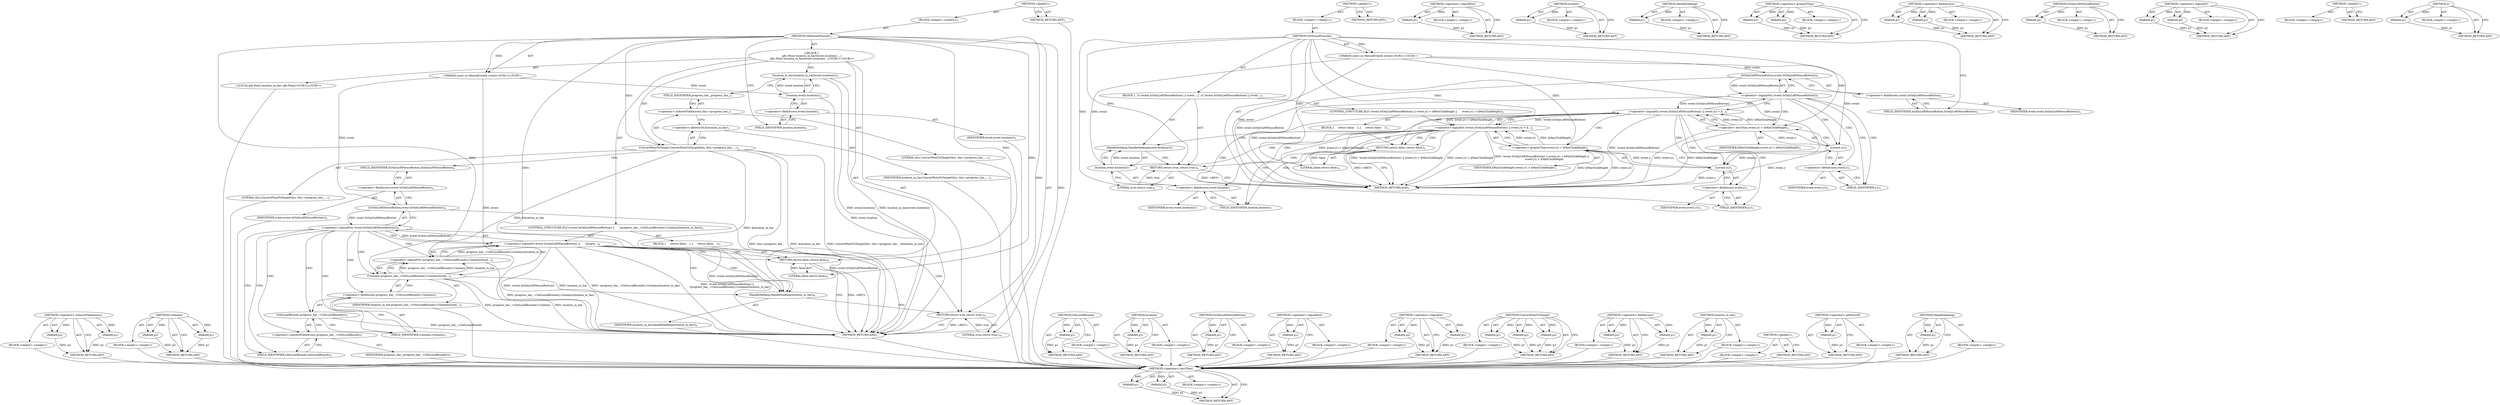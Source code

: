 digraph "y" {
vulnerable_87 [label=<(METHOD,&lt;operator&gt;.indirectFieldAccess)>];
vulnerable_88 [label=<(PARAM,p1)>];
vulnerable_89 [label=<(PARAM,p2)>];
vulnerable_90 [label=<(BLOCK,&lt;empty&gt;,&lt;empty&gt;)>];
vulnerable_91 [label=<(METHOD_RETURN,ANY)>];
vulnerable_109 [label=<(METHOD,Contains)>];
vulnerable_110 [label=<(PARAM,p1)>];
vulnerable_111 [label=<(PARAM,p2)>];
vulnerable_112 [label=<(BLOCK,&lt;empty&gt;,&lt;empty&gt;)>];
vulnerable_113 [label=<(METHOD_RETURN,ANY)>];
vulnerable_6 [label=<(METHOD,&lt;global&gt;)<SUB>1</SUB>>];
vulnerable_7 [label=<(BLOCK,&lt;empty&gt;,&lt;empty&gt;)<SUB>1</SUB>>];
vulnerable_8 [label=<(METHOD,OnMousePressed)<SUB>1</SUB>>];
vulnerable_9 [label="<(PARAM,const ui::MouseEvent&amp; event)<SUB>1</SUB>>"];
vulnerable_10 [label="<(BLOCK,{
  gfx::Point location_in_bar(event.location()...,{
  gfx::Point location_in_bar(event.location()...)<SUB>1</SUB>>"];
vulnerable_11 [label="<(LOCAL,gfx.Point location_in_bar: gfx.Point)<SUB>2</SUB>>"];
vulnerable_12 [label=<(location_in_bar,location_in_bar(event.location()))<SUB>2</SUB>>];
vulnerable_13 [label=<(location,event.location())<SUB>2</SUB>>];
vulnerable_14 [label=<(&lt;operator&gt;.fieldAccess,event.location)<SUB>2</SUB>>];
vulnerable_15 [label=<(IDENTIFIER,event,event.location())<SUB>2</SUB>>];
vulnerable_16 [label=<(FIELD_IDENTIFIER,location,location)<SUB>2</SUB>>];
vulnerable_17 [label=<(ConvertPointToTarget,ConvertPointToTarget(this, this-&gt;progress_bar_,...)<SUB>3</SUB>>];
vulnerable_18 [label=<(LITERAL,this,ConvertPointToTarget(this, this-&gt;progress_bar_,...)<SUB>3</SUB>>];
vulnerable_19 [label=<(&lt;operator&gt;.indirectFieldAccess,this-&gt;progress_bar_)<SUB>3</SUB>>];
vulnerable_20 [label=<(LITERAL,this,ConvertPointToTarget(this, this-&gt;progress_bar_,...)<SUB>3</SUB>>];
vulnerable_21 [label=<(FIELD_IDENTIFIER,progress_bar_,progress_bar_)<SUB>3</SUB>>];
vulnerable_22 [label=<(&lt;operator&gt;.addressOf,&amp;location_in_bar)<SUB>3</SUB>>];
vulnerable_23 [label=<(IDENTIFIER,location_in_bar,ConvertPointToTarget(this, this-&gt;progress_bar_,...)<SUB>3</SUB>>];
vulnerable_24 [label=<(CONTROL_STRUCTURE,IF,if (!event.IsOnlyLeftMouseButton() ||
      !progress_bar_-&gt;GetLocalBounds().Contains(location_in_bar)))<SUB>4</SUB>>];
vulnerable_25 [label=<(&lt;operator&gt;.logicalOr,!event.IsOnlyLeftMouseButton() ||
      !progre...)<SUB>4</SUB>>];
vulnerable_26 [label=<(&lt;operator&gt;.logicalNot,!event.IsOnlyLeftMouseButton())<SUB>4</SUB>>];
vulnerable_27 [label=<(IsOnlyLeftMouseButton,event.IsOnlyLeftMouseButton())<SUB>4</SUB>>];
vulnerable_28 [label=<(&lt;operator&gt;.fieldAccess,event.IsOnlyLeftMouseButton)<SUB>4</SUB>>];
vulnerable_29 [label=<(IDENTIFIER,event,event.IsOnlyLeftMouseButton())<SUB>4</SUB>>];
vulnerable_30 [label=<(FIELD_IDENTIFIER,IsOnlyLeftMouseButton,IsOnlyLeftMouseButton)<SUB>4</SUB>>];
vulnerable_31 [label=<(&lt;operator&gt;.logicalNot,!progress_bar_-&gt;GetLocalBounds().Contains(locat...)<SUB>5</SUB>>];
vulnerable_32 [label=<(Contains,progress_bar_-&gt;GetLocalBounds().Contains(locati...)<SUB>5</SUB>>];
vulnerable_33 [label=<(&lt;operator&gt;.fieldAccess,progress_bar_-&gt;GetLocalBounds().Contains)<SUB>5</SUB>>];
vulnerable_34 [label=<(GetLocalBounds,progress_bar_-&gt;GetLocalBounds())<SUB>5</SUB>>];
vulnerable_35 [label=<(&lt;operator&gt;.indirectFieldAccess,progress_bar_-&gt;GetLocalBounds)<SUB>5</SUB>>];
vulnerable_36 [label=<(IDENTIFIER,progress_bar_,progress_bar_-&gt;GetLocalBounds())<SUB>5</SUB>>];
vulnerable_37 [label=<(FIELD_IDENTIFIER,GetLocalBounds,GetLocalBounds)<SUB>5</SUB>>];
vulnerable_38 [label=<(FIELD_IDENTIFIER,Contains,Contains)<SUB>5</SUB>>];
vulnerable_39 [label=<(IDENTIFIER,location_in_bar,progress_bar_-&gt;GetLocalBounds().Contains(locati...)<SUB>5</SUB>>];
vulnerable_40 [label=<(BLOCK,{
     return false;
   },{
     return false;
   })<SUB>5</SUB>>];
vulnerable_41 [label=<(RETURN,return false;,return false;)<SUB>6</SUB>>];
vulnerable_42 [label=<(LITERAL,false,return false;)<SUB>6</SUB>>];
vulnerable_43 [label=<(HandleSeeking,HandleSeeking(location_in_bar))<SUB>9</SUB>>];
vulnerable_44 [label=<(IDENTIFIER,location_in_bar,HandleSeeking(location_in_bar))<SUB>9</SUB>>];
vulnerable_45 [label=<(RETURN,return true;,return true;)<SUB>10</SUB>>];
vulnerable_46 [label=<(LITERAL,true,return true;)<SUB>10</SUB>>];
vulnerable_47 [label=<(METHOD_RETURN,bool)<SUB>1</SUB>>];
vulnerable_49 [label=<(METHOD_RETURN,ANY)<SUB>1</SUB>>];
vulnerable_114 [label=<(METHOD,GetLocalBounds)>];
vulnerable_115 [label=<(PARAM,p1)>];
vulnerable_116 [label=<(BLOCK,&lt;empty&gt;,&lt;empty&gt;)>];
vulnerable_117 [label=<(METHOD_RETURN,ANY)>];
vulnerable_72 [label=<(METHOD,location)>];
vulnerable_73 [label=<(PARAM,p1)>];
vulnerable_74 [label=<(BLOCK,&lt;empty&gt;,&lt;empty&gt;)>];
vulnerable_75 [label=<(METHOD_RETURN,ANY)>];
vulnerable_105 [label=<(METHOD,IsOnlyLeftMouseButton)>];
vulnerable_106 [label=<(PARAM,p1)>];
vulnerable_107 [label=<(BLOCK,&lt;empty&gt;,&lt;empty&gt;)>];
vulnerable_108 [label=<(METHOD_RETURN,ANY)>];
vulnerable_101 [label=<(METHOD,&lt;operator&gt;.logicalNot)>];
vulnerable_102 [label=<(PARAM,p1)>];
vulnerable_103 [label=<(BLOCK,&lt;empty&gt;,&lt;empty&gt;)>];
vulnerable_104 [label=<(METHOD_RETURN,ANY)>];
vulnerable_96 [label=<(METHOD,&lt;operator&gt;.logicalOr)>];
vulnerable_97 [label=<(PARAM,p1)>];
vulnerable_98 [label=<(PARAM,p2)>];
vulnerable_99 [label=<(BLOCK,&lt;empty&gt;,&lt;empty&gt;)>];
vulnerable_100 [label=<(METHOD_RETURN,ANY)>];
vulnerable_81 [label=<(METHOD,ConvertPointToTarget)>];
vulnerable_82 [label=<(PARAM,p1)>];
vulnerable_83 [label=<(PARAM,p2)>];
vulnerable_84 [label=<(PARAM,p3)>];
vulnerable_85 [label=<(BLOCK,&lt;empty&gt;,&lt;empty&gt;)>];
vulnerable_86 [label=<(METHOD_RETURN,ANY)>];
vulnerable_76 [label=<(METHOD,&lt;operator&gt;.fieldAccess)>];
vulnerable_77 [label=<(PARAM,p1)>];
vulnerable_78 [label=<(PARAM,p2)>];
vulnerable_79 [label=<(BLOCK,&lt;empty&gt;,&lt;empty&gt;)>];
vulnerable_80 [label=<(METHOD_RETURN,ANY)>];
vulnerable_68 [label=<(METHOD,location_in_bar)>];
vulnerable_69 [label=<(PARAM,p1)>];
vulnerable_70 [label=<(BLOCK,&lt;empty&gt;,&lt;empty&gt;)>];
vulnerable_71 [label=<(METHOD_RETURN,ANY)>];
vulnerable_62 [label=<(METHOD,&lt;global&gt;)<SUB>1</SUB>>];
vulnerable_63 [label=<(BLOCK,&lt;empty&gt;,&lt;empty&gt;)>];
vulnerable_64 [label=<(METHOD_RETURN,ANY)>];
vulnerable_92 [label=<(METHOD,&lt;operator&gt;.addressOf)>];
vulnerable_93 [label=<(PARAM,p1)>];
vulnerable_94 [label=<(BLOCK,&lt;empty&gt;,&lt;empty&gt;)>];
vulnerable_95 [label=<(METHOD_RETURN,ANY)>];
vulnerable_118 [label=<(METHOD,HandleSeeking)>];
vulnerable_119 [label=<(PARAM,p1)>];
vulnerable_120 [label=<(BLOCK,&lt;empty&gt;,&lt;empty&gt;)>];
vulnerable_121 [label=<(METHOD_RETURN,ANY)>];
fixed_78 [label=<(METHOD,&lt;operator&gt;.lessThan)>];
fixed_79 [label=<(PARAM,p1)>];
fixed_80 [label=<(PARAM,p2)>];
fixed_81 [label=<(BLOCK,&lt;empty&gt;,&lt;empty&gt;)>];
fixed_82 [label=<(METHOD_RETURN,ANY)>];
fixed_6 [label=<(METHOD,&lt;global&gt;)<SUB>1</SUB>>];
fixed_7 [label=<(BLOCK,&lt;empty&gt;,&lt;empty&gt;)<SUB>1</SUB>>];
fixed_8 [label=<(METHOD,OnMousePressed)<SUB>1</SUB>>];
fixed_9 [label="<(PARAM,const ui::MouseEvent&amp; event)<SUB>1</SUB>>"];
fixed_10 [label=<(BLOCK,{
  if (!event.IsOnlyLeftMouseButton() || event...,{
  if (!event.IsOnlyLeftMouseButton() || event...)<SUB>1</SUB>>];
fixed_11 [label=<(CONTROL_STRUCTURE,IF,if (!event.IsOnlyLeftMouseButton() || event.y() &lt; kMinClickHeight ||
      event.y() &gt; kMaxClickHeight))<SUB>2</SUB>>];
fixed_12 [label=<(&lt;operator&gt;.logicalOr,!event.IsOnlyLeftMouseButton() || event.y() &lt; k...)<SUB>2</SUB>>];
fixed_13 [label=<(&lt;operator&gt;.logicalOr,!event.IsOnlyLeftMouseButton() || event.y() &lt; k...)<SUB>2</SUB>>];
fixed_14 [label=<(&lt;operator&gt;.logicalNot,!event.IsOnlyLeftMouseButton())<SUB>2</SUB>>];
fixed_15 [label=<(IsOnlyLeftMouseButton,event.IsOnlyLeftMouseButton())<SUB>2</SUB>>];
fixed_16 [label=<(&lt;operator&gt;.fieldAccess,event.IsOnlyLeftMouseButton)<SUB>2</SUB>>];
fixed_17 [label=<(IDENTIFIER,event,event.IsOnlyLeftMouseButton())<SUB>2</SUB>>];
fixed_18 [label=<(FIELD_IDENTIFIER,IsOnlyLeftMouseButton,IsOnlyLeftMouseButton)<SUB>2</SUB>>];
fixed_19 [label=<(&lt;operator&gt;.lessThan,event.y() &lt; kMinClickHeight)<SUB>2</SUB>>];
fixed_20 [label=<(y,event.y())<SUB>2</SUB>>];
fixed_21 [label=<(&lt;operator&gt;.fieldAccess,event.y)<SUB>2</SUB>>];
fixed_22 [label=<(IDENTIFIER,event,event.y())<SUB>2</SUB>>];
fixed_23 [label=<(FIELD_IDENTIFIER,y,y)<SUB>2</SUB>>];
fixed_24 [label=<(IDENTIFIER,kMinClickHeight,event.y() &lt; kMinClickHeight)<SUB>2</SUB>>];
fixed_25 [label=<(&lt;operator&gt;.greaterThan,event.y() &gt; kMaxClickHeight)<SUB>3</SUB>>];
fixed_26 [label=<(y,event.y())<SUB>3</SUB>>];
fixed_27 [label=<(&lt;operator&gt;.fieldAccess,event.y)<SUB>3</SUB>>];
fixed_28 [label=<(IDENTIFIER,event,event.y())<SUB>3</SUB>>];
fixed_29 [label=<(FIELD_IDENTIFIER,y,y)<SUB>3</SUB>>];
fixed_30 [label=<(IDENTIFIER,kMaxClickHeight,event.y() &gt; kMaxClickHeight)<SUB>3</SUB>>];
fixed_31 [label=<(BLOCK,{
     return false;
   },{
     return false;
   })<SUB>3</SUB>>];
fixed_32 [label=<(RETURN,return false;,return false;)<SUB>4</SUB>>];
fixed_33 [label=<(LITERAL,false,return false;)<SUB>4</SUB>>];
fixed_34 [label=<(HandleSeeking,HandleSeeking(event.location()))<SUB>7</SUB>>];
fixed_35 [label=<(location,event.location())<SUB>7</SUB>>];
fixed_36 [label=<(&lt;operator&gt;.fieldAccess,event.location)<SUB>7</SUB>>];
fixed_37 [label=<(IDENTIFIER,event,event.location())<SUB>7</SUB>>];
fixed_38 [label=<(FIELD_IDENTIFIER,location,location)<SUB>7</SUB>>];
fixed_39 [label=<(RETURN,return true;,return true;)<SUB>8</SUB>>];
fixed_40 [label=<(LITERAL,true,return true;)<SUB>8</SUB>>];
fixed_41 [label=<(METHOD_RETURN,bool)<SUB>1</SUB>>];
fixed_43 [label=<(METHOD_RETURN,ANY)<SUB>1</SUB>>];
fixed_65 [label=<(METHOD,&lt;operator&gt;.logicalNot)>];
fixed_66 [label=<(PARAM,p1)>];
fixed_67 [label=<(BLOCK,&lt;empty&gt;,&lt;empty&gt;)>];
fixed_68 [label=<(METHOD_RETURN,ANY)>];
fixed_96 [label=<(METHOD,location)>];
fixed_97 [label=<(PARAM,p1)>];
fixed_98 [label=<(BLOCK,&lt;empty&gt;,&lt;empty&gt;)>];
fixed_99 [label=<(METHOD_RETURN,ANY)>];
fixed_92 [label=<(METHOD,HandleSeeking)>];
fixed_93 [label=<(PARAM,p1)>];
fixed_94 [label=<(BLOCK,&lt;empty&gt;,&lt;empty&gt;)>];
fixed_95 [label=<(METHOD_RETURN,ANY)>];
fixed_87 [label=<(METHOD,&lt;operator&gt;.greaterThan)>];
fixed_88 [label=<(PARAM,p1)>];
fixed_89 [label=<(PARAM,p2)>];
fixed_90 [label=<(BLOCK,&lt;empty&gt;,&lt;empty&gt;)>];
fixed_91 [label=<(METHOD_RETURN,ANY)>];
fixed_73 [label=<(METHOD,&lt;operator&gt;.fieldAccess)>];
fixed_74 [label=<(PARAM,p1)>];
fixed_75 [label=<(PARAM,p2)>];
fixed_76 [label=<(BLOCK,&lt;empty&gt;,&lt;empty&gt;)>];
fixed_77 [label=<(METHOD_RETURN,ANY)>];
fixed_69 [label=<(METHOD,IsOnlyLeftMouseButton)>];
fixed_70 [label=<(PARAM,p1)>];
fixed_71 [label=<(BLOCK,&lt;empty&gt;,&lt;empty&gt;)>];
fixed_72 [label=<(METHOD_RETURN,ANY)>];
fixed_60 [label=<(METHOD,&lt;operator&gt;.logicalOr)>];
fixed_61 [label=<(PARAM,p1)>];
fixed_62 [label=<(PARAM,p2)>];
fixed_63 [label=<(BLOCK,&lt;empty&gt;,&lt;empty&gt;)>];
fixed_64 [label=<(METHOD_RETURN,ANY)>];
fixed_54 [label=<(METHOD,&lt;global&gt;)<SUB>1</SUB>>];
fixed_55 [label=<(BLOCK,&lt;empty&gt;,&lt;empty&gt;)>];
fixed_56 [label=<(METHOD_RETURN,ANY)>];
fixed_83 [label=<(METHOD,y)>];
fixed_84 [label=<(PARAM,p1)>];
fixed_85 [label=<(BLOCK,&lt;empty&gt;,&lt;empty&gt;)>];
fixed_86 [label=<(METHOD_RETURN,ANY)>];
vulnerable_87 -> vulnerable_88  [key=0, label="AST: "];
vulnerable_87 -> vulnerable_88  [key=1, label="DDG: "];
vulnerable_87 -> vulnerable_90  [key=0, label="AST: "];
vulnerable_87 -> vulnerable_89  [key=0, label="AST: "];
vulnerable_87 -> vulnerable_89  [key=1, label="DDG: "];
vulnerable_87 -> vulnerable_91  [key=0, label="AST: "];
vulnerable_87 -> vulnerable_91  [key=1, label="CFG: "];
vulnerable_88 -> vulnerable_91  [key=0, label="DDG: p1"];
vulnerable_89 -> vulnerable_91  [key=0, label="DDG: p2"];
vulnerable_90 -> fixed_78  [key=0];
vulnerable_91 -> fixed_78  [key=0];
vulnerable_109 -> vulnerable_110  [key=0, label="AST: "];
vulnerable_109 -> vulnerable_110  [key=1, label="DDG: "];
vulnerable_109 -> vulnerable_112  [key=0, label="AST: "];
vulnerable_109 -> vulnerable_111  [key=0, label="AST: "];
vulnerable_109 -> vulnerable_111  [key=1, label="DDG: "];
vulnerable_109 -> vulnerable_113  [key=0, label="AST: "];
vulnerable_109 -> vulnerable_113  [key=1, label="CFG: "];
vulnerable_110 -> vulnerable_113  [key=0, label="DDG: p1"];
vulnerable_111 -> vulnerable_113  [key=0, label="DDG: p2"];
vulnerable_112 -> fixed_78  [key=0];
vulnerable_113 -> fixed_78  [key=0];
vulnerable_6 -> vulnerable_7  [key=0, label="AST: "];
vulnerable_6 -> vulnerable_49  [key=0, label="AST: "];
vulnerable_6 -> vulnerable_49  [key=1, label="CFG: "];
vulnerable_7 -> vulnerable_8  [key=0, label="AST: "];
vulnerable_8 -> vulnerable_9  [key=0, label="AST: "];
vulnerable_8 -> vulnerable_9  [key=1, label="DDG: "];
vulnerable_8 -> vulnerable_10  [key=0, label="AST: "];
vulnerable_8 -> vulnerable_47  [key=0, label="AST: "];
vulnerable_8 -> vulnerable_16  [key=0, label="CFG: "];
vulnerable_8 -> vulnerable_45  [key=0, label="DDG: "];
vulnerable_8 -> vulnerable_17  [key=0, label="DDG: "];
vulnerable_8 -> vulnerable_43  [key=0, label="DDG: "];
vulnerable_8 -> vulnerable_46  [key=0, label="DDG: "];
vulnerable_8 -> vulnerable_41  [key=0, label="DDG: "];
vulnerable_8 -> vulnerable_42  [key=0, label="DDG: "];
vulnerable_8 -> vulnerable_32  [key=0, label="DDG: "];
vulnerable_9 -> vulnerable_47  [key=0, label="DDG: event"];
vulnerable_9 -> vulnerable_13  [key=0, label="DDG: event"];
vulnerable_9 -> vulnerable_27  [key=0, label="DDG: event"];
vulnerable_10 -> vulnerable_11  [key=0, label="AST: "];
vulnerable_10 -> vulnerable_12  [key=0, label="AST: "];
vulnerable_10 -> vulnerable_17  [key=0, label="AST: "];
vulnerable_10 -> vulnerable_24  [key=0, label="AST: "];
vulnerable_10 -> vulnerable_43  [key=0, label="AST: "];
vulnerable_10 -> vulnerable_45  [key=0, label="AST: "];
vulnerable_11 -> fixed_78  [key=0];
vulnerable_12 -> vulnerable_13  [key=0, label="AST: "];
vulnerable_12 -> vulnerable_21  [key=0, label="CFG: "];
vulnerable_12 -> vulnerable_47  [key=0, label="DDG: event.location()"];
vulnerable_12 -> vulnerable_47  [key=1, label="DDG: location_in_bar(event.location())"];
vulnerable_13 -> vulnerable_14  [key=0, label="AST: "];
vulnerable_13 -> vulnerable_12  [key=0, label="CFG: "];
vulnerable_13 -> vulnerable_12  [key=1, label="DDG: event.location"];
vulnerable_13 -> vulnerable_47  [key=0, label="DDG: event.location"];
vulnerable_14 -> vulnerable_15  [key=0, label="AST: "];
vulnerable_14 -> vulnerable_16  [key=0, label="AST: "];
vulnerable_14 -> vulnerable_13  [key=0, label="CFG: "];
vulnerable_15 -> fixed_78  [key=0];
vulnerable_16 -> vulnerable_14  [key=0, label="CFG: "];
vulnerable_17 -> vulnerable_18  [key=0, label="AST: "];
vulnerable_17 -> vulnerable_19  [key=0, label="AST: "];
vulnerable_17 -> vulnerable_22  [key=0, label="AST: "];
vulnerable_17 -> vulnerable_30  [key=0, label="CFG: "];
vulnerable_17 -> vulnerable_47  [key=0, label="DDG: this-&gt;progress_bar_"];
vulnerable_17 -> vulnerable_47  [key=1, label="DDG: &amp;location_in_bar"];
vulnerable_17 -> vulnerable_47  [key=2, label="DDG: ConvertPointToTarget(this, this-&gt;progress_bar_, &amp;location_in_bar)"];
vulnerable_17 -> vulnerable_43  [key=0, label="DDG: &amp;location_in_bar"];
vulnerable_17 -> vulnerable_32  [key=0, label="DDG: &amp;location_in_bar"];
vulnerable_18 -> fixed_78  [key=0];
vulnerable_19 -> vulnerable_20  [key=0, label="AST: "];
vulnerable_19 -> vulnerable_21  [key=0, label="AST: "];
vulnerable_19 -> vulnerable_22  [key=0, label="CFG: "];
vulnerable_20 -> fixed_78  [key=0];
vulnerable_21 -> vulnerable_19  [key=0, label="CFG: "];
vulnerable_22 -> vulnerable_23  [key=0, label="AST: "];
vulnerable_22 -> vulnerable_17  [key=0, label="CFG: "];
vulnerable_23 -> fixed_78  [key=0];
vulnerable_24 -> vulnerable_25  [key=0, label="AST: "];
vulnerable_24 -> vulnerable_40  [key=0, label="AST: "];
vulnerable_25 -> vulnerable_26  [key=0, label="AST: "];
vulnerable_25 -> vulnerable_31  [key=0, label="AST: "];
vulnerable_25 -> vulnerable_41  [key=0, label="CFG: "];
vulnerable_25 -> vulnerable_41  [key=1, label="CDG: "];
vulnerable_25 -> vulnerable_43  [key=0, label="CFG: "];
vulnerable_25 -> vulnerable_43  [key=1, label="CDG: "];
vulnerable_25 -> vulnerable_47  [key=0, label="DDG: !event.IsOnlyLeftMouseButton()"];
vulnerable_25 -> vulnerable_47  [key=1, label="DDG: !progress_bar_-&gt;GetLocalBounds().Contains(location_in_bar)"];
vulnerable_25 -> vulnerable_47  [key=2, label="DDG: !event.IsOnlyLeftMouseButton() ||
      !progress_bar_-&gt;GetLocalBounds().Contains(location_in_bar)"];
vulnerable_25 -> vulnerable_45  [key=0, label="CDG: "];
vulnerable_26 -> vulnerable_27  [key=0, label="AST: "];
vulnerable_26 -> vulnerable_25  [key=0, label="CFG: "];
vulnerable_26 -> vulnerable_25  [key=1, label="DDG: event.IsOnlyLeftMouseButton()"];
vulnerable_26 -> vulnerable_37  [key=0, label="CFG: "];
vulnerable_26 -> vulnerable_37  [key=1, label="CDG: "];
vulnerable_26 -> vulnerable_47  [key=0, label="DDG: event.IsOnlyLeftMouseButton()"];
vulnerable_26 -> vulnerable_34  [key=0, label="CDG: "];
vulnerable_26 -> vulnerable_32  [key=0, label="CDG: "];
vulnerable_26 -> vulnerable_33  [key=0, label="CDG: "];
vulnerable_26 -> vulnerable_35  [key=0, label="CDG: "];
vulnerable_26 -> vulnerable_38  [key=0, label="CDG: "];
vulnerable_26 -> vulnerable_31  [key=0, label="CDG: "];
vulnerable_27 -> vulnerable_28  [key=0, label="AST: "];
vulnerable_27 -> vulnerable_26  [key=0, label="CFG: "];
vulnerable_27 -> vulnerable_26  [key=1, label="DDG: event.IsOnlyLeftMouseButton"];
vulnerable_27 -> vulnerable_47  [key=0, label="DDG: event.IsOnlyLeftMouseButton"];
vulnerable_28 -> vulnerable_29  [key=0, label="AST: "];
vulnerable_28 -> vulnerable_30  [key=0, label="AST: "];
vulnerable_28 -> vulnerable_27  [key=0, label="CFG: "];
vulnerable_29 -> fixed_78  [key=0];
vulnerable_30 -> vulnerable_28  [key=0, label="CFG: "];
vulnerable_31 -> vulnerable_32  [key=0, label="AST: "];
vulnerable_31 -> vulnerable_25  [key=0, label="CFG: "];
vulnerable_31 -> vulnerable_25  [key=1, label="DDG: progress_bar_-&gt;GetLocalBounds().Contains(location_in_bar)"];
vulnerable_31 -> vulnerable_47  [key=0, label="DDG: progress_bar_-&gt;GetLocalBounds().Contains(location_in_bar)"];
vulnerable_32 -> vulnerable_33  [key=0, label="AST: "];
vulnerable_32 -> vulnerable_39  [key=0, label="AST: "];
vulnerable_32 -> vulnerable_31  [key=0, label="CFG: "];
vulnerable_32 -> vulnerable_31  [key=1, label="DDG: progress_bar_-&gt;GetLocalBounds().Contains"];
vulnerable_32 -> vulnerable_31  [key=2, label="DDG: location_in_bar"];
vulnerable_32 -> vulnerable_47  [key=0, label="DDG: progress_bar_-&gt;GetLocalBounds().Contains"];
vulnerable_32 -> vulnerable_47  [key=1, label="DDG: location_in_bar"];
vulnerable_32 -> vulnerable_43  [key=0, label="DDG: location_in_bar"];
vulnerable_33 -> vulnerable_34  [key=0, label="AST: "];
vulnerable_33 -> vulnerable_38  [key=0, label="AST: "];
vulnerable_33 -> vulnerable_32  [key=0, label="CFG: "];
vulnerable_34 -> vulnerable_35  [key=0, label="AST: "];
vulnerable_34 -> vulnerable_38  [key=0, label="CFG: "];
vulnerable_34 -> vulnerable_47  [key=0, label="DDG: progress_bar_-&gt;GetLocalBounds"];
vulnerable_35 -> vulnerable_36  [key=0, label="AST: "];
vulnerable_35 -> vulnerable_37  [key=0, label="AST: "];
vulnerable_35 -> vulnerable_34  [key=0, label="CFG: "];
vulnerable_36 -> fixed_78  [key=0];
vulnerable_37 -> vulnerable_35  [key=0, label="CFG: "];
vulnerable_38 -> vulnerable_33  [key=0, label="CFG: "];
vulnerable_39 -> fixed_78  [key=0];
vulnerable_40 -> vulnerable_41  [key=0, label="AST: "];
vulnerable_41 -> vulnerable_42  [key=0, label="AST: "];
vulnerable_41 -> vulnerable_47  [key=0, label="CFG: "];
vulnerable_41 -> vulnerable_47  [key=1, label="DDG: &lt;RET&gt;"];
vulnerable_42 -> vulnerable_41  [key=0, label="DDG: false"];
vulnerable_43 -> vulnerable_44  [key=0, label="AST: "];
vulnerable_43 -> vulnerable_45  [key=0, label="CFG: "];
vulnerable_44 -> fixed_78  [key=0];
vulnerable_45 -> vulnerable_46  [key=0, label="AST: "];
vulnerable_45 -> vulnerable_47  [key=0, label="CFG: "];
vulnerable_45 -> vulnerable_47  [key=1, label="DDG: &lt;RET&gt;"];
vulnerable_46 -> vulnerable_45  [key=0, label="DDG: true"];
vulnerable_47 -> fixed_78  [key=0];
vulnerable_49 -> fixed_78  [key=0];
vulnerable_114 -> vulnerable_115  [key=0, label="AST: "];
vulnerable_114 -> vulnerable_115  [key=1, label="DDG: "];
vulnerable_114 -> vulnerable_116  [key=0, label="AST: "];
vulnerable_114 -> vulnerable_117  [key=0, label="AST: "];
vulnerable_114 -> vulnerable_117  [key=1, label="CFG: "];
vulnerable_115 -> vulnerable_117  [key=0, label="DDG: p1"];
vulnerable_116 -> fixed_78  [key=0];
vulnerable_117 -> fixed_78  [key=0];
vulnerable_72 -> vulnerable_73  [key=0, label="AST: "];
vulnerable_72 -> vulnerable_73  [key=1, label="DDG: "];
vulnerable_72 -> vulnerable_74  [key=0, label="AST: "];
vulnerable_72 -> vulnerable_75  [key=0, label="AST: "];
vulnerable_72 -> vulnerable_75  [key=1, label="CFG: "];
vulnerable_73 -> vulnerable_75  [key=0, label="DDG: p1"];
vulnerable_74 -> fixed_78  [key=0];
vulnerable_75 -> fixed_78  [key=0];
vulnerable_105 -> vulnerable_106  [key=0, label="AST: "];
vulnerable_105 -> vulnerable_106  [key=1, label="DDG: "];
vulnerable_105 -> vulnerable_107  [key=0, label="AST: "];
vulnerable_105 -> vulnerable_108  [key=0, label="AST: "];
vulnerable_105 -> vulnerable_108  [key=1, label="CFG: "];
vulnerable_106 -> vulnerable_108  [key=0, label="DDG: p1"];
vulnerable_107 -> fixed_78  [key=0];
vulnerable_108 -> fixed_78  [key=0];
vulnerable_101 -> vulnerable_102  [key=0, label="AST: "];
vulnerable_101 -> vulnerable_102  [key=1, label="DDG: "];
vulnerable_101 -> vulnerable_103  [key=0, label="AST: "];
vulnerable_101 -> vulnerable_104  [key=0, label="AST: "];
vulnerable_101 -> vulnerable_104  [key=1, label="CFG: "];
vulnerable_102 -> vulnerable_104  [key=0, label="DDG: p1"];
vulnerable_103 -> fixed_78  [key=0];
vulnerable_104 -> fixed_78  [key=0];
vulnerable_96 -> vulnerable_97  [key=0, label="AST: "];
vulnerable_96 -> vulnerable_97  [key=1, label="DDG: "];
vulnerable_96 -> vulnerable_99  [key=0, label="AST: "];
vulnerable_96 -> vulnerable_98  [key=0, label="AST: "];
vulnerable_96 -> vulnerable_98  [key=1, label="DDG: "];
vulnerable_96 -> vulnerable_100  [key=0, label="AST: "];
vulnerable_96 -> vulnerable_100  [key=1, label="CFG: "];
vulnerable_97 -> vulnerable_100  [key=0, label="DDG: p1"];
vulnerable_98 -> vulnerable_100  [key=0, label="DDG: p2"];
vulnerable_99 -> fixed_78  [key=0];
vulnerable_100 -> fixed_78  [key=0];
vulnerable_81 -> vulnerable_82  [key=0, label="AST: "];
vulnerable_81 -> vulnerable_82  [key=1, label="DDG: "];
vulnerable_81 -> vulnerable_85  [key=0, label="AST: "];
vulnerable_81 -> vulnerable_83  [key=0, label="AST: "];
vulnerable_81 -> vulnerable_83  [key=1, label="DDG: "];
vulnerable_81 -> vulnerable_86  [key=0, label="AST: "];
vulnerable_81 -> vulnerable_86  [key=1, label="CFG: "];
vulnerable_81 -> vulnerable_84  [key=0, label="AST: "];
vulnerable_81 -> vulnerable_84  [key=1, label="DDG: "];
vulnerable_82 -> vulnerable_86  [key=0, label="DDG: p1"];
vulnerable_83 -> vulnerable_86  [key=0, label="DDG: p2"];
vulnerable_84 -> vulnerable_86  [key=0, label="DDG: p3"];
vulnerable_85 -> fixed_78  [key=0];
vulnerable_86 -> fixed_78  [key=0];
vulnerable_76 -> vulnerable_77  [key=0, label="AST: "];
vulnerable_76 -> vulnerable_77  [key=1, label="DDG: "];
vulnerable_76 -> vulnerable_79  [key=0, label="AST: "];
vulnerable_76 -> vulnerable_78  [key=0, label="AST: "];
vulnerable_76 -> vulnerable_78  [key=1, label="DDG: "];
vulnerable_76 -> vulnerable_80  [key=0, label="AST: "];
vulnerable_76 -> vulnerable_80  [key=1, label="CFG: "];
vulnerable_77 -> vulnerable_80  [key=0, label="DDG: p1"];
vulnerable_78 -> vulnerable_80  [key=0, label="DDG: p2"];
vulnerable_79 -> fixed_78  [key=0];
vulnerable_80 -> fixed_78  [key=0];
vulnerable_68 -> vulnerable_69  [key=0, label="AST: "];
vulnerable_68 -> vulnerable_69  [key=1, label="DDG: "];
vulnerable_68 -> vulnerable_70  [key=0, label="AST: "];
vulnerable_68 -> vulnerable_71  [key=0, label="AST: "];
vulnerable_68 -> vulnerable_71  [key=1, label="CFG: "];
vulnerable_69 -> vulnerable_71  [key=0, label="DDG: p1"];
vulnerable_70 -> fixed_78  [key=0];
vulnerable_71 -> fixed_78  [key=0];
vulnerable_62 -> vulnerable_63  [key=0, label="AST: "];
vulnerable_62 -> vulnerable_64  [key=0, label="AST: "];
vulnerable_62 -> vulnerable_64  [key=1, label="CFG: "];
vulnerable_63 -> fixed_78  [key=0];
vulnerable_64 -> fixed_78  [key=0];
vulnerable_92 -> vulnerable_93  [key=0, label="AST: "];
vulnerable_92 -> vulnerable_93  [key=1, label="DDG: "];
vulnerable_92 -> vulnerable_94  [key=0, label="AST: "];
vulnerable_92 -> vulnerable_95  [key=0, label="AST: "];
vulnerable_92 -> vulnerable_95  [key=1, label="CFG: "];
vulnerable_93 -> vulnerable_95  [key=0, label="DDG: p1"];
vulnerable_94 -> fixed_78  [key=0];
vulnerable_95 -> fixed_78  [key=0];
vulnerable_118 -> vulnerable_119  [key=0, label="AST: "];
vulnerable_118 -> vulnerable_119  [key=1, label="DDG: "];
vulnerable_118 -> vulnerable_120  [key=0, label="AST: "];
vulnerable_118 -> vulnerable_121  [key=0, label="AST: "];
vulnerable_118 -> vulnerable_121  [key=1, label="CFG: "];
vulnerable_119 -> vulnerable_121  [key=0, label="DDG: p1"];
vulnerable_120 -> fixed_78  [key=0];
vulnerable_121 -> fixed_78  [key=0];
fixed_78 -> fixed_79  [key=0, label="AST: "];
fixed_78 -> fixed_79  [key=1, label="DDG: "];
fixed_78 -> fixed_81  [key=0, label="AST: "];
fixed_78 -> fixed_80  [key=0, label="AST: "];
fixed_78 -> fixed_80  [key=1, label="DDG: "];
fixed_78 -> fixed_82  [key=0, label="AST: "];
fixed_78 -> fixed_82  [key=1, label="CFG: "];
fixed_79 -> fixed_82  [key=0, label="DDG: p1"];
fixed_80 -> fixed_82  [key=0, label="DDG: p2"];
fixed_6 -> fixed_7  [key=0, label="AST: "];
fixed_6 -> fixed_43  [key=0, label="AST: "];
fixed_6 -> fixed_43  [key=1, label="CFG: "];
fixed_7 -> fixed_8  [key=0, label="AST: "];
fixed_8 -> fixed_9  [key=0, label="AST: "];
fixed_8 -> fixed_9  [key=1, label="DDG: "];
fixed_8 -> fixed_10  [key=0, label="AST: "];
fixed_8 -> fixed_41  [key=0, label="AST: "];
fixed_8 -> fixed_18  [key=0, label="CFG: "];
fixed_8 -> fixed_39  [key=0, label="DDG: "];
fixed_8 -> fixed_40  [key=0, label="DDG: "];
fixed_8 -> fixed_32  [key=0, label="DDG: "];
fixed_8 -> fixed_25  [key=0, label="DDG: "];
fixed_8 -> fixed_33  [key=0, label="DDG: "];
fixed_8 -> fixed_19  [key=0, label="DDG: "];
fixed_9 -> fixed_41  [key=0, label="DDG: event"];
fixed_9 -> fixed_35  [key=0, label="DDG: event"];
fixed_9 -> fixed_26  [key=0, label="DDG: event"];
fixed_9 -> fixed_15  [key=0, label="DDG: event"];
fixed_9 -> fixed_20  [key=0, label="DDG: event"];
fixed_10 -> fixed_11  [key=0, label="AST: "];
fixed_10 -> fixed_34  [key=0, label="AST: "];
fixed_10 -> fixed_39  [key=0, label="AST: "];
fixed_11 -> fixed_12  [key=0, label="AST: "];
fixed_11 -> fixed_31  [key=0, label="AST: "];
fixed_12 -> fixed_13  [key=0, label="AST: "];
fixed_12 -> fixed_25  [key=0, label="AST: "];
fixed_12 -> fixed_32  [key=0, label="CFG: "];
fixed_12 -> fixed_32  [key=1, label="CDG: "];
fixed_12 -> fixed_38  [key=0, label="CFG: "];
fixed_12 -> fixed_38  [key=1, label="CDG: "];
fixed_12 -> fixed_41  [key=0, label="DDG: !event.IsOnlyLeftMouseButton() || event.y() &lt; kMinClickHeight"];
fixed_12 -> fixed_41  [key=1, label="DDG: event.y() &gt; kMaxClickHeight"];
fixed_12 -> fixed_41  [key=2, label="DDG: !event.IsOnlyLeftMouseButton() || event.y() &lt; kMinClickHeight ||
      event.y() &gt; kMaxClickHeight"];
fixed_12 -> fixed_34  [key=0, label="CDG: "];
fixed_12 -> fixed_36  [key=0, label="CDG: "];
fixed_12 -> fixed_35  [key=0, label="CDG: "];
fixed_12 -> fixed_39  [key=0, label="CDG: "];
fixed_13 -> fixed_14  [key=0, label="AST: "];
fixed_13 -> fixed_19  [key=0, label="AST: "];
fixed_13 -> fixed_12  [key=0, label="CFG: "];
fixed_13 -> fixed_12  [key=1, label="DDG: !event.IsOnlyLeftMouseButton()"];
fixed_13 -> fixed_12  [key=2, label="DDG: event.y() &lt; kMinClickHeight"];
fixed_13 -> fixed_29  [key=0, label="CFG: "];
fixed_13 -> fixed_29  [key=1, label="CDG: "];
fixed_13 -> fixed_41  [key=0, label="DDG: !event.IsOnlyLeftMouseButton()"];
fixed_13 -> fixed_41  [key=1, label="DDG: event.y() &lt; kMinClickHeight"];
fixed_13 -> fixed_26  [key=0, label="CDG: "];
fixed_13 -> fixed_25  [key=0, label="CDG: "];
fixed_13 -> fixed_27  [key=0, label="CDG: "];
fixed_14 -> fixed_15  [key=0, label="AST: "];
fixed_14 -> fixed_13  [key=0, label="CFG: "];
fixed_14 -> fixed_13  [key=1, label="DDG: event.IsOnlyLeftMouseButton()"];
fixed_14 -> fixed_23  [key=0, label="CFG: "];
fixed_14 -> fixed_23  [key=1, label="CDG: "];
fixed_14 -> fixed_41  [key=0, label="DDG: event.IsOnlyLeftMouseButton()"];
fixed_14 -> fixed_21  [key=0, label="CDG: "];
fixed_14 -> fixed_19  [key=0, label="CDG: "];
fixed_14 -> fixed_20  [key=0, label="CDG: "];
fixed_15 -> fixed_16  [key=0, label="AST: "];
fixed_15 -> fixed_14  [key=0, label="CFG: "];
fixed_15 -> fixed_14  [key=1, label="DDG: event.IsOnlyLeftMouseButton"];
fixed_15 -> fixed_41  [key=0, label="DDG: event.IsOnlyLeftMouseButton"];
fixed_16 -> fixed_17  [key=0, label="AST: "];
fixed_16 -> fixed_18  [key=0, label="AST: "];
fixed_16 -> fixed_15  [key=0, label="CFG: "];
fixed_18 -> fixed_16  [key=0, label="CFG: "];
fixed_19 -> fixed_20  [key=0, label="AST: "];
fixed_19 -> fixed_24  [key=0, label="AST: "];
fixed_19 -> fixed_13  [key=0, label="CFG: "];
fixed_19 -> fixed_13  [key=1, label="DDG: event.y()"];
fixed_19 -> fixed_13  [key=2, label="DDG: kMinClickHeight"];
fixed_19 -> fixed_41  [key=0, label="DDG: event.y()"];
fixed_19 -> fixed_41  [key=1, label="DDG: kMinClickHeight"];
fixed_20 -> fixed_21  [key=0, label="AST: "];
fixed_20 -> fixed_19  [key=0, label="CFG: "];
fixed_20 -> fixed_19  [key=1, label="DDG: event.y"];
fixed_20 -> fixed_41  [key=0, label="DDG: event.y"];
fixed_20 -> fixed_26  [key=0, label="DDG: event.y"];
fixed_21 -> fixed_22  [key=0, label="AST: "];
fixed_21 -> fixed_23  [key=0, label="AST: "];
fixed_21 -> fixed_20  [key=0, label="CFG: "];
fixed_23 -> fixed_21  [key=0, label="CFG: "];
fixed_25 -> fixed_26  [key=0, label="AST: "];
fixed_25 -> fixed_30  [key=0, label="AST: "];
fixed_25 -> fixed_12  [key=0, label="CFG: "];
fixed_25 -> fixed_12  [key=1, label="DDG: event.y()"];
fixed_25 -> fixed_12  [key=2, label="DDG: kMaxClickHeight"];
fixed_25 -> fixed_41  [key=0, label="DDG: event.y()"];
fixed_25 -> fixed_41  [key=1, label="DDG: kMaxClickHeight"];
fixed_26 -> fixed_27  [key=0, label="AST: "];
fixed_26 -> fixed_25  [key=0, label="CFG: "];
fixed_26 -> fixed_25  [key=1, label="DDG: event.y"];
fixed_26 -> fixed_41  [key=0, label="DDG: event.y"];
fixed_27 -> fixed_28  [key=0, label="AST: "];
fixed_27 -> fixed_29  [key=0, label="AST: "];
fixed_27 -> fixed_26  [key=0, label="CFG: "];
fixed_29 -> fixed_27  [key=0, label="CFG: "];
fixed_31 -> fixed_32  [key=0, label="AST: "];
fixed_32 -> fixed_33  [key=0, label="AST: "];
fixed_32 -> fixed_41  [key=0, label="CFG: "];
fixed_32 -> fixed_41  [key=1, label="DDG: &lt;RET&gt;"];
fixed_33 -> fixed_32  [key=0, label="DDG: false"];
fixed_34 -> fixed_35  [key=0, label="AST: "];
fixed_34 -> fixed_39  [key=0, label="CFG: "];
fixed_35 -> fixed_36  [key=0, label="AST: "];
fixed_35 -> fixed_34  [key=0, label="CFG: "];
fixed_35 -> fixed_34  [key=1, label="DDG: event.location"];
fixed_36 -> fixed_37  [key=0, label="AST: "];
fixed_36 -> fixed_38  [key=0, label="AST: "];
fixed_36 -> fixed_35  [key=0, label="CFG: "];
fixed_38 -> fixed_36  [key=0, label="CFG: "];
fixed_39 -> fixed_40  [key=0, label="AST: "];
fixed_39 -> fixed_41  [key=0, label="CFG: "];
fixed_39 -> fixed_41  [key=1, label="DDG: &lt;RET&gt;"];
fixed_40 -> fixed_39  [key=0, label="DDG: true"];
fixed_65 -> fixed_66  [key=0, label="AST: "];
fixed_65 -> fixed_66  [key=1, label="DDG: "];
fixed_65 -> fixed_67  [key=0, label="AST: "];
fixed_65 -> fixed_68  [key=0, label="AST: "];
fixed_65 -> fixed_68  [key=1, label="CFG: "];
fixed_66 -> fixed_68  [key=0, label="DDG: p1"];
fixed_96 -> fixed_97  [key=0, label="AST: "];
fixed_96 -> fixed_97  [key=1, label="DDG: "];
fixed_96 -> fixed_98  [key=0, label="AST: "];
fixed_96 -> fixed_99  [key=0, label="AST: "];
fixed_96 -> fixed_99  [key=1, label="CFG: "];
fixed_97 -> fixed_99  [key=0, label="DDG: p1"];
fixed_92 -> fixed_93  [key=0, label="AST: "];
fixed_92 -> fixed_93  [key=1, label="DDG: "];
fixed_92 -> fixed_94  [key=0, label="AST: "];
fixed_92 -> fixed_95  [key=0, label="AST: "];
fixed_92 -> fixed_95  [key=1, label="CFG: "];
fixed_93 -> fixed_95  [key=0, label="DDG: p1"];
fixed_87 -> fixed_88  [key=0, label="AST: "];
fixed_87 -> fixed_88  [key=1, label="DDG: "];
fixed_87 -> fixed_90  [key=0, label="AST: "];
fixed_87 -> fixed_89  [key=0, label="AST: "];
fixed_87 -> fixed_89  [key=1, label="DDG: "];
fixed_87 -> fixed_91  [key=0, label="AST: "];
fixed_87 -> fixed_91  [key=1, label="CFG: "];
fixed_88 -> fixed_91  [key=0, label="DDG: p1"];
fixed_89 -> fixed_91  [key=0, label="DDG: p2"];
fixed_73 -> fixed_74  [key=0, label="AST: "];
fixed_73 -> fixed_74  [key=1, label="DDG: "];
fixed_73 -> fixed_76  [key=0, label="AST: "];
fixed_73 -> fixed_75  [key=0, label="AST: "];
fixed_73 -> fixed_75  [key=1, label="DDG: "];
fixed_73 -> fixed_77  [key=0, label="AST: "];
fixed_73 -> fixed_77  [key=1, label="CFG: "];
fixed_74 -> fixed_77  [key=0, label="DDG: p1"];
fixed_75 -> fixed_77  [key=0, label="DDG: p2"];
fixed_69 -> fixed_70  [key=0, label="AST: "];
fixed_69 -> fixed_70  [key=1, label="DDG: "];
fixed_69 -> fixed_71  [key=0, label="AST: "];
fixed_69 -> fixed_72  [key=0, label="AST: "];
fixed_69 -> fixed_72  [key=1, label="CFG: "];
fixed_70 -> fixed_72  [key=0, label="DDG: p1"];
fixed_60 -> fixed_61  [key=0, label="AST: "];
fixed_60 -> fixed_61  [key=1, label="DDG: "];
fixed_60 -> fixed_63  [key=0, label="AST: "];
fixed_60 -> fixed_62  [key=0, label="AST: "];
fixed_60 -> fixed_62  [key=1, label="DDG: "];
fixed_60 -> fixed_64  [key=0, label="AST: "];
fixed_60 -> fixed_64  [key=1, label="CFG: "];
fixed_61 -> fixed_64  [key=0, label="DDG: p1"];
fixed_62 -> fixed_64  [key=0, label="DDG: p2"];
fixed_54 -> fixed_55  [key=0, label="AST: "];
fixed_54 -> fixed_56  [key=0, label="AST: "];
fixed_54 -> fixed_56  [key=1, label="CFG: "];
fixed_83 -> fixed_84  [key=0, label="AST: "];
fixed_83 -> fixed_84  [key=1, label="DDG: "];
fixed_83 -> fixed_85  [key=0, label="AST: "];
fixed_83 -> fixed_86  [key=0, label="AST: "];
fixed_83 -> fixed_86  [key=1, label="CFG: "];
fixed_84 -> fixed_86  [key=0, label="DDG: p1"];
}
